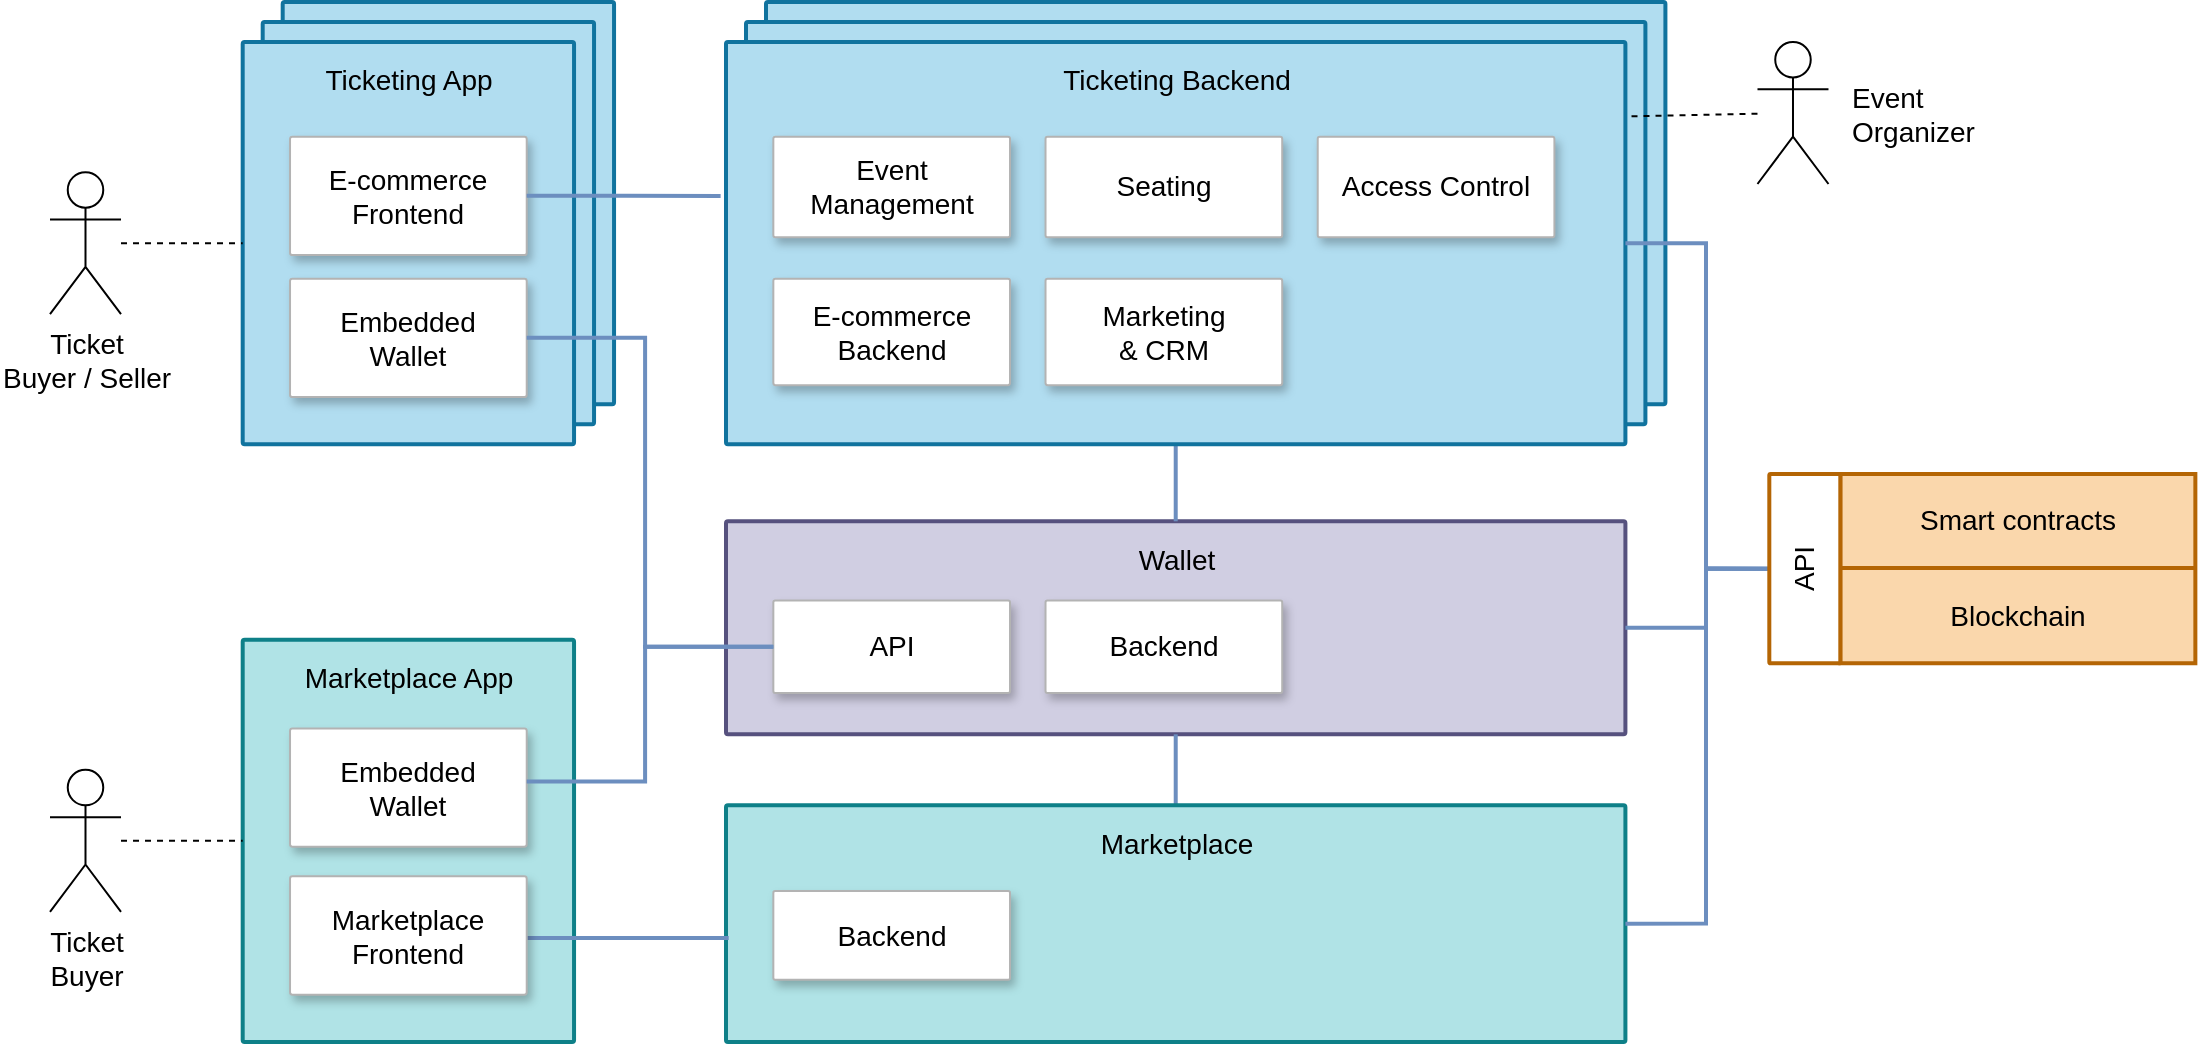 <mxfile version="14.5.10" type="github"><diagram id="HUxGvCVWDUhUsR-tMROc" name="Page-1"><mxGraphModel dx="1661" dy="838" grid="1" gridSize="10" guides="1" tooltips="1" connect="1" arrows="1" fold="1" page="1" pageScale="1" pageWidth="1169" pageHeight="827" background="#ffffff" math="0" shadow="0"><root><mxCell id="0"/><mxCell id="1" parent="0"/><mxCell id="AtteFo62oojEg_uhBykh-5" value="" style="points=[[0,0,0],[0.25,0,0],[0.5,0,0],[0.75,0,0],[1,0,0],[1,0.25,0],[1,0.5,0],[1,0.75,0],[1,1,0],[0.75,1,0],[0.5,1,0],[0.25,1,0],[0,1,0],[0,0.75,0],[0,0.5,0],[0,0.25,0]];rounded=1;absoluteArcSize=1;arcSize=2;html=1;shadow=0;dashed=0;fontSize=14;align=center;verticalAlign=top;spacing=10;spacingTop=-4;fillColor=#b1ddf0;strokeColor=#10739e;strokeWidth=2;" vertex="1" parent="1"><mxGeometry x="178.344" y="127" width="165.681" height="201.183" as="geometry"/></mxCell><mxCell id="AtteFo62oojEg_uhBykh-4" value="" style="points=[[0,0,0],[0.25,0,0],[0.5,0,0],[0.75,0,0],[1,0,0],[1,0.25,0],[1,0.5,0],[1,0.75,0],[1,1,0],[0.75,1,0],[0.5,1,0],[0.25,1,0],[0,1,0],[0,0.75,0],[0,0.5,0],[0,0.25,0]];rounded=1;absoluteArcSize=1;arcSize=2;html=1;shadow=0;dashed=0;fontSize=14;align=center;verticalAlign=top;spacing=10;spacingTop=-4;fillColor=#b1ddf0;strokeColor=#10739e;strokeWidth=2;" vertex="1" parent="1"><mxGeometry x="168.344" y="137" width="165.681" height="201.183" as="geometry"/></mxCell><mxCell id="AtteFo62oojEg_uhBykh-1" value="" style="points=[[0,0,0],[0.25,0,0],[0.5,0,0],[0.75,0,0],[1,0,0],[1,0.25,0],[1,0.5,0],[1,0.75,0],[1,1,0],[0.75,1,0],[0.5,1,0],[0.25,1,0],[0,1,0],[0,0.75,0],[0,0.5,0],[0,0.25,0]];rounded=1;absoluteArcSize=1;arcSize=2;html=1;shadow=0;dashed=0;fontSize=14;align=center;verticalAlign=top;spacing=10;spacingTop=-4;fillColor=#b1ddf0;strokeColor=#10739e;strokeWidth=2;" vertex="1" parent="1"><mxGeometry x="420.001" y="127" width="449.706" height="201.183" as="geometry"/></mxCell><mxCell id="AtteFo62oojEg_uhBykh-2" value="" style="points=[[0,0,0],[0.25,0,0],[0.5,0,0],[0.75,0,0],[1,0,0],[1,0.25,0],[1,0.5,0],[1,0.75,0],[1,1,0],[0.75,1,0],[0.5,1,0],[0.25,1,0],[0,1,0],[0,0.75,0],[0,0.5,0],[0,0.25,0]];rounded=1;absoluteArcSize=1;arcSize=2;html=1;shadow=0;dashed=0;fontSize=14;align=center;verticalAlign=top;spacing=10;spacingTop=-4;fillColor=#b1ddf0;strokeColor=#10739e;strokeWidth=2;" vertex="1" parent="1"><mxGeometry x="410.001" y="137" width="449.706" height="201.183" as="geometry"/></mxCell><mxCell id="Xia8TUtR7QgbiRvDQSHb-1038" value="Wallet" style="points=[[0,0,0],[0.25,0,0],[0.5,0,0],[0.75,0,0],[1,0,0],[1,0.25,0],[1,0.5,0],[1,0.75,0],[1,1,0],[0.75,1,0],[0.5,1,0],[0.25,1,0],[0,1,0],[0,0.75,0],[0,0.5,0],[0,0.25,0]];rounded=1;absoluteArcSize=1;arcSize=2;html=1;strokeColor=#56517e;shadow=0;dashed=0;fontSize=14;align=center;verticalAlign=top;spacing=10;spacingTop=-4;fillColor=#d0cee2;strokeWidth=2;" parent="1" vertex="1"><mxGeometry x="400.001" y="386.645" width="449.706" height="106.509" as="geometry"/></mxCell><mxCell id="Xia8TUtR7QgbiRvDQSHb-1060" value="Marketplace App" style="points=[[0,0,0],[0.25,0,0],[0.5,0,0],[0.75,0,0],[1,0,0],[1,0.25,0],[1,0.5,0],[1,0.75,0],[1,1,0],[0.75,1,0],[0.5,1,0],[0.25,1,0],[0,1,0],[0,0.75,0],[0,0.5,0],[0,0.25,0]];rounded=1;absoluteArcSize=1;arcSize=2;html=1;shadow=0;dashed=0;fontSize=14;align=center;verticalAlign=top;spacing=10;spacingTop=-4;fillColor=#b0e3e6;strokeColor=#0e8088;strokeWidth=2;" parent="1" vertex="1"><mxGeometry x="158.344" y="445.817" width="165.681" height="201.183" as="geometry"/></mxCell><mxCell id="ODiTWqgWh26u66qIhI0O-1039" style="edgeStyle=orthogonalEdgeStyle;rounded=0;orthogonalLoop=1;jettySize=auto;html=1;exitX=0.5;exitY=0;exitDx=0;exitDy=0;exitPerimeter=0;entryX=0.5;entryY=1;entryDx=0;entryDy=0;entryPerimeter=0;endArrow=none;endFill=0;dashed=0;fontSize=12;align=left;strokeColor=#6C8EBF;strokeWidth=2;labelBackgroundColor=none;startFill=1;" parent="1" source="Xia8TUtR7QgbiRvDQSHb-1017" target="Xia8TUtR7QgbiRvDQSHb-1038" edge="1"><mxGeometry x="44.97" y="147" as="geometry"/></mxCell><mxCell id="Xia8TUtR7QgbiRvDQSHb-1017" value="Marketplace" style="points=[[0,0,0],[0.25,0,0],[0.5,0,0],[0.75,0,0],[1,0,0],[1,0.25,0],[1,0.5,0],[1,0.75,0],[1,1,0],[0.75,1,0],[0.5,1,0],[0.25,1,0],[0,1,0],[0,0.75,0],[0,0.5,0],[0,0.25,0]];rounded=1;absoluteArcSize=1;arcSize=2;html=1;shadow=0;dashed=0;fontSize=14;align=center;verticalAlign=top;spacing=10;spacingTop=-4;fillColor=#b0e3e6;strokeColor=#0e8088;strokeWidth=2;" parent="1" vertex="1"><mxGeometry x="400.001" y="528.657" width="449.706" height="118.343" as="geometry"/></mxCell><mxCell id="Xia8TUtR7QgbiRvDQSHb-1018" value="Backend" style="rounded=1;whiteSpace=wrap;html=1;fillColor=#ffffff;shadow=1;fontSize=14;strokeWidth=1;arcSize=2;strokeColor=#B3B3B3;" parent="1" vertex="1"><mxGeometry x="423.67" y="571.556" width="118.344" height="44.379" as="geometry"/></mxCell><mxCell id="Xia8TUtR7QgbiRvDQSHb-1056" value="Ticketing App" style="points=[[0,0,0],[0.25,0,0],[0.5,0,0],[0.75,0,0],[1,0,0],[1,0.25,0],[1,0.5,0],[1,0.75,0],[1,1,0],[0.75,1,0],[0.5,1,0],[0.25,1,0],[0,1,0],[0,0.75,0],[0,0.5,0],[0,0.25,0]];rounded=1;absoluteArcSize=1;arcSize=2;html=1;shadow=0;dashed=0;fontSize=14;align=center;verticalAlign=top;spacing=10;spacingTop=-4;fillColor=#b1ddf0;strokeColor=#10739e;strokeWidth=2;" parent="1" vertex="1"><mxGeometry x="158.344" y="147" width="165.681" height="201.183" as="geometry"/></mxCell><mxCell id="Xia8TUtR7QgbiRvDQSHb-1057" value="E-commerce&lt;br style=&quot;font-size: 14px;&quot;&gt;Frontend" style="rounded=1;whiteSpace=wrap;html=1;fillColor=#ffffff;shadow=1;fontSize=14;strokeColor=#B3B3B3;strokeWidth=1;arcSize=2;" parent="1" vertex="1"><mxGeometry x="182.013" y="194.337" width="118.344" height="59.172" as="geometry"/></mxCell><mxCell id="Xia8TUtR7QgbiRvDQSHb-1058" value="Embedded&lt;br style=&quot;font-size: 14px;&quot;&gt;Wallet" style="rounded=1;whiteSpace=wrap;html=1;fillColor=#ffffff;shadow=1;fontSize=14;strokeColor=#B3B3B3;strokeWidth=1;arcSize=2;" parent="1" vertex="1"><mxGeometry x="182.013" y="265.343" width="118.344" height="59.172" as="geometry"/></mxCell><mxCell id="ODiTWqgWh26u66qIhI0O-1038" style="edgeStyle=orthogonalEdgeStyle;rounded=0;orthogonalLoop=1;jettySize=auto;html=1;exitX=0.5;exitY=1;exitDx=0;exitDy=0;exitPerimeter=0;entryX=0.5;entryY=0;entryDx=0;entryDy=0;entryPerimeter=0;endArrow=none;endFill=0;dashed=0;fontSize=12;align=left;strokeColor=#6C8EBF;strokeWidth=2;labelBackgroundColor=none;startFill=1;" parent="1" source="Xia8TUtR7QgbiRvDQSHb-1001" target="Xia8TUtR7QgbiRvDQSHb-1038" edge="1"><mxGeometry x="44.97" y="147" as="geometry"/></mxCell><mxCell id="Xia8TUtR7QgbiRvDQSHb-1001" value="Ticketing Backend" style="points=[[0,0,0],[0.25,0,0],[0.5,0,0],[0.75,0,0],[1,0,0],[1,0.25,0],[1,0.5,0],[1,0.75,0],[1,1,0],[0.75,1,0],[0.5,1,0],[0.25,1,0],[0,1,0],[0,0.75,0],[0,0.5,0],[0,0.25,0]];rounded=1;absoluteArcSize=1;arcSize=2;html=1;shadow=0;dashed=0;fontSize=14;align=center;verticalAlign=top;spacing=10;spacingTop=-4;fillColor=#b1ddf0;strokeColor=#10739e;strokeWidth=2;" parent="1" vertex="1"><mxGeometry x="400.001" y="147" width="449.706" height="201.183" as="geometry"/></mxCell><mxCell id="ODiTWqgWh26u66qIhI0O-1012" style="edgeStyle=orthogonalEdgeStyle;rounded=0;orthogonalLoop=1;jettySize=auto;html=1;entryX=-0.006;entryY=0.383;entryDx=0;entryDy=0;entryPerimeter=0;fontColor=#000000;endArrow=none;endFill=0;dashed=0;fontSize=12;align=left;strokeColor=#6C8EBF;strokeWidth=2;labelBackgroundColor=none;startFill=1;" parent="1" source="Xia8TUtR7QgbiRvDQSHb-1057" target="Xia8TUtR7QgbiRvDQSHb-1001" edge="1"><mxGeometry x="40" y="147" as="geometry"/></mxCell><mxCell id="Xia8TUtR7QgbiRvDQSHb-1009" value="Event&lt;br style=&quot;font-size: 14px;&quot;&gt;Management" style="rounded=1;whiteSpace=wrap;html=1;shadow=1;fontSize=14;strokeWidth=1;arcSize=2;strokeColor=#B3B3B3;" parent="1" vertex="1"><mxGeometry x="423.67" y="194.337" width="118.344" height="50.296" as="geometry"/></mxCell><mxCell id="Xia8TUtR7QgbiRvDQSHb-1010" value="Seating" style="rounded=1;whiteSpace=wrap;html=1;fillColor=#ffffff;shadow=1;fontSize=14;strokeWidth=1;arcSize=2;strokeColor=#B3B3B3;" parent="1" vertex="1"><mxGeometry x="559.765" y="194.337" width="118.344" height="50.296" as="geometry"/></mxCell><mxCell id="Xia8TUtR7QgbiRvDQSHb-1012" value="E-commerce&lt;br style=&quot;font-size: 14px;&quot;&gt;Backend" style="rounded=1;whiteSpace=wrap;html=1;fillColor=#ffffff;shadow=1;fontSize=14;strokeWidth=1;arcSize=2;strokeColor=#B3B3B3;" parent="1" vertex="1"><mxGeometry x="423.67" y="265.343" width="118.344" height="53.254" as="geometry"/></mxCell><mxCell id="Xia8TUtR7QgbiRvDQSHb-1015" value="Marketing&lt;br style=&quot;font-size: 14px;&quot;&gt;&amp;amp; CRM" style="rounded=1;whiteSpace=wrap;html=1;fillColor=#ffffff;shadow=1;fontSize=14;strokeWidth=1;arcSize=2;strokeColor=#B3B3B3;" parent="1" vertex="1"><mxGeometry x="559.765" y="265.343" width="118.344" height="53.254" as="geometry"/></mxCell><mxCell id="Xia8TUtR7QgbiRvDQSHb-1016" value="Access Control" style="rounded=1;whiteSpace=wrap;html=1;fillColor=#ffffff;shadow=1;fontSize=14;strokeWidth=1;arcSize=2;strokeColor=#B3B3B3;" parent="1" vertex="1"><mxGeometry x="695.861" y="194.337" width="118.344" height="50.296" as="geometry"/></mxCell><mxCell id="ODiTWqgWh26u66qIhI0O-1017" value="" style="rounded=0;orthogonalLoop=1;jettySize=auto;html=1;fontColor=#000000;endArrow=none;endFill=0;dashed=1;" parent="1" source="ODiTWqgWh26u66qIhI0O-1013" target="Xia8TUtR7QgbiRvDQSHb-1056" edge="1"><mxGeometry x="40" y="147" as="geometry"><mxPoint x="111.006" y="303.805" as="targetPoint"/></mxGeometry></mxCell><mxCell id="ODiTWqgWh26u66qIhI0O-1013" value="Ticket&lt;br&gt;Buyer / Seller" style="shape=umlActor;verticalLabelPosition=bottom;verticalAlign=top;html=1;outlineConnect=0;fontColor=#000000;strokeColor=#000000;fillColor=none;align=center;labelPosition=center;fontSize=14;" parent="1" vertex="1"><mxGeometry x="62" y="212.089" width="35.503" height="71.006" as="geometry"/></mxCell><mxCell id="ODiTWqgWh26u66qIhI0O-1046" value="" style="rounded=0;orthogonalLoop=1;jettySize=auto;html=1;endArrow=none;endFill=0;dashed=1;" parent="1" source="ODiTWqgWh26u66qIhI0O-1029" target="Xia8TUtR7QgbiRvDQSHb-1060" edge="1"><mxGeometry x="40" y="147" as="geometry"/></mxCell><mxCell id="ODiTWqgWh26u66qIhI0O-1029" value="Ticket&lt;br&gt;Buyer" style="shape=umlActor;verticalLabelPosition=bottom;verticalAlign=top;html=1;outlineConnect=0;fontColor=#000000;strokeColor=#000000;fillColor=none;align=center;fontSize=14;" parent="1" vertex="1"><mxGeometry x="62" y="510.905" width="35.503" height="71.006" as="geometry"/></mxCell><mxCell id="ODiTWqgWh26u66qIhI0O-1053" value="" style="edgeStyle=none;rounded=0;orthogonalLoop=1;jettySize=auto;html=1;fontColor=#000000;endArrow=none;endFill=0;dashed=1;entryX=1.002;entryY=0.185;entryDx=0;entryDy=0;entryPerimeter=0;" parent="1" source="ODiTWqgWh26u66qIhI0O-1030" target="Xia8TUtR7QgbiRvDQSHb-1001" edge="1"><mxGeometry x="40" y="147" as="geometry"/></mxCell><mxCell id="ODiTWqgWh26u66qIhI0O-1030" value="Event&lt;br&gt;Organizer" style="shape=umlActor;verticalLabelPosition=middle;verticalAlign=middle;html=1;outlineConnect=0;fontColor=#000000;strokeColor=#000000;fillColor=none;align=left;labelPosition=right;fontSize=14;spacingLeft=10;" parent="1" vertex="1"><mxGeometry x="915.744" y="147" width="35.503" height="71.006" as="geometry"/></mxCell><mxCell id="ODiTWqgWh26u66qIhI0O-1041" style="edgeStyle=orthogonalEdgeStyle;rounded=0;orthogonalLoop=1;jettySize=auto;html=1;entryX=0.003;entryY=0.561;entryDx=0;entryDy=0;entryPerimeter=0;endArrow=none;endFill=0;dashed=0;fontSize=12;align=left;strokeColor=#6C8EBF;strokeWidth=2;labelBackgroundColor=none;startFill=1;" parent="1" source="Xia8TUtR7QgbiRvDQSHb-1061" target="Xia8TUtR7QgbiRvDQSHb-1017" edge="1"><mxGeometry x="40" y="147" as="geometry"><Array as="points"><mxPoint x="324.025" y="594.929"/><mxPoint x="324.025" y="594.929"/></Array></mxGeometry></mxCell><mxCell id="Xia8TUtR7QgbiRvDQSHb-1061" value="Marketplace&lt;br style=&quot;font-size: 14px;&quot;&gt;Frontend" style="rounded=1;whiteSpace=wrap;html=1;fillColor=#ffffff;shadow=1;fontSize=14;strokeColor=#B3B3B3;strokeWidth=1;arcSize=2;" parent="1" vertex="1"><mxGeometry x="182.013" y="564.16" width="118.344" height="59.172" as="geometry"/></mxCell><mxCell id="Xia8TUtR7QgbiRvDQSHb-1062" value="Embedded&lt;br style=&quot;font-size: 14px;&quot;&gt;Wallet" style="rounded=1;whiteSpace=wrap;html=1;fillColor=#ffffff;shadow=1;fontSize=14;strokeColor=#B3B3B3;strokeWidth=1;arcSize=2;" parent="1" vertex="1"><mxGeometry x="182.013" y="490.195" width="118.344" height="59.172" as="geometry"/></mxCell><mxCell id="ODiTWqgWh26u66qIhI0O-1064" style="edgeStyle=orthogonalEdgeStyle;rounded=0;orthogonalLoop=1;jettySize=auto;html=1;exitX=1;exitY=0.5;exitDx=0;exitDy=0;exitPerimeter=0;fontColor=#000000;endArrow=none;endFill=0;dashed=0;fontSize=12;align=left;strokeColor=#6C8EBF;strokeWidth=2;labelBackgroundColor=none;startFill=1;entryX=0.5;entryY=0;entryDx=0;entryDy=0;" parent="1" source="Xia8TUtR7QgbiRvDQSHb-1038" edge="1" target="ODiTWqgWh26u66qIhI0O-1060"><mxGeometry x="40" y="147" as="geometry"><mxPoint x="892.075" y="410.314" as="targetPoint"/><Array as="points"><mxPoint x="890" y="440"/><mxPoint x="890" y="410"/></Array></mxGeometry></mxCell><mxCell id="Xia8TUtR7QgbiRvDQSHb-1039" value="API" style="rounded=1;whiteSpace=wrap;html=1;fillColor=#ffffff;shadow=1;fontSize=14;strokeWidth=1;arcSize=2;strokeColor=#B3B3B3;" parent="1" vertex="1"><mxGeometry x="423.67" y="426.29" width="118.344" height="46.154" as="geometry"/></mxCell><mxCell id="ODiTWqgWh26u66qIhI0O-1008" style="edgeStyle=orthogonalEdgeStyle;rounded=0;orthogonalLoop=1;jettySize=auto;html=1;fontColor=#000000;endArrow=none;endFill=0;dashed=0;fontSize=12;align=left;strokeColor=#6C8EBF;strokeWidth=2;labelBackgroundColor=none;startFill=1;entryX=0;entryY=0.5;entryDx=0;entryDy=0;" parent="1" source="Xia8TUtR7QgbiRvDQSHb-1058" target="Xia8TUtR7QgbiRvDQSHb-1039" edge="1"><mxGeometry x="40" y="147" as="geometry"><mxPoint x="418.7" y="445.817" as="targetPoint"/><Array as="points"><mxPoint x="359.528" y="295.521"/><mxPoint x="359.528" y="449.367"/></Array></mxGeometry></mxCell><mxCell id="ODiTWqgWh26u66qIhI0O-1010" style="edgeStyle=orthogonalEdgeStyle;rounded=0;orthogonalLoop=1;jettySize=auto;html=1;entryX=0;entryY=0.5;entryDx=0;entryDy=0;fontColor=#000000;endArrow=none;endFill=0;dashed=0;fontSize=12;align=left;strokeColor=#6C8EBF;strokeWidth=2;labelBackgroundColor=none;startFill=1;" parent="1" source="Xia8TUtR7QgbiRvDQSHb-1062" target="Xia8TUtR7QgbiRvDQSHb-1039" edge="1"><mxGeometry x="40" y="147" as="geometry"><Array as="points"><mxPoint x="359.528" y="516.822"/><mxPoint x="359.528" y="449.367"/></Array></mxGeometry></mxCell><mxCell id="ODiTWqgWh26u66qIhI0O-1009" value="Backend" style="rounded=1;whiteSpace=wrap;html=1;fillColor=#ffffff;shadow=1;fontSize=14;strokeWidth=1;arcSize=2;strokeColor=#B3B3B3;" parent="1" vertex="1"><mxGeometry x="559.765" y="426.29" width="118.344" height="46.154" as="geometry"/></mxCell><mxCell id="ODiTWqgWh26u66qIhI0O-1063" style="edgeStyle=orthogonalEdgeStyle;rounded=0;orthogonalLoop=1;jettySize=auto;html=1;exitX=1;exitY=0.5;exitDx=0;exitDy=0;exitPerimeter=0;entryX=0.5;entryY=0;entryDx=0;entryDy=0;fontColor=#000000;endArrow=none;endFill=0;dashed=0;fontSize=12;align=left;strokeColor=#6C8EBF;strokeWidth=2;labelBackgroundColor=none;startFill=1;" parent="1" source="Xia8TUtR7QgbiRvDQSHb-1017" target="ODiTWqgWh26u66qIhI0O-1060" edge="1"><mxGeometry x="40" y="147" as="geometry"><Array as="points"><mxPoint x="890" y="588"/><mxPoint x="890" y="410"/></Array></mxGeometry></mxCell><mxCell id="ODiTWqgWh26u66qIhI0O-1065" style="edgeStyle=orthogonalEdgeStyle;rounded=0;orthogonalLoop=1;jettySize=auto;html=1;exitX=1;exitY=0.5;exitDx=0;exitDy=0;exitPerimeter=0;entryX=0.5;entryY=0;entryDx=0;entryDy=0;fontColor=#000000;endArrow=none;endFill=0;dashed=0;fontSize=12;align=left;strokeColor=#6C8EBF;strokeWidth=2;labelBackgroundColor=none;startFill=1;" parent="1" source="Xia8TUtR7QgbiRvDQSHb-1001" target="ODiTWqgWh26u66qIhI0O-1060" edge="1"><mxGeometry x="40" y="147" as="geometry"><Array as="points"><mxPoint x="890" y="248"/><mxPoint x="890" y="410"/></Array></mxGeometry></mxCell><mxCell id="ODiTWqgWh26u66qIhI0O-1061" value="" style="group" parent="1" vertex="1" connectable="0"><mxGeometry x="921.661" y="362.976" width="213.019" height="94.675" as="geometry"/></mxCell><mxCell id="ODiTWqgWh26u66qIhI0O-1055" value="" style="shape=table;html=1;whiteSpace=wrap;startSize=0;container=1;collapsible=0;childLayout=tableLayout;strokeColor=#b46504;fillColor=#fad7ac;strokeWidth=2;fontSize=14;" parent="ODiTWqgWh26u66qIhI0O-1061" vertex="1"><mxGeometry x="35.503" width="177.516" height="94.675" as="geometry"/></mxCell><mxCell id="ODiTWqgWh26u66qIhI0O-1056" value="" style="shape=partialRectangle;html=1;whiteSpace=wrap;collapsible=0;dropTarget=0;pointerEvents=0;fillColor=none;top=0;left=0;bottom=0;right=0;points=[[0,0.5],[1,0.5]];portConstraint=eastwest;" parent="ODiTWqgWh26u66qIhI0O-1055" vertex="1"><mxGeometry width="177.516" height="47" as="geometry"/></mxCell><mxCell id="ODiTWqgWh26u66qIhI0O-1057" value="Smart contracts" style="shape=partialRectangle;html=1;whiteSpace=wrap;connectable=0;overflow=hidden;fillColor=none;top=0;left=0;bottom=0;right=0;fontSize=14;" parent="ODiTWqgWh26u66qIhI0O-1056" vertex="1"><mxGeometry width="178" height="47" as="geometry"/></mxCell><mxCell id="ODiTWqgWh26u66qIhI0O-1058" value="" style="shape=partialRectangle;html=1;whiteSpace=wrap;collapsible=0;dropTarget=0;pointerEvents=0;fillColor=none;top=0;left=0;bottom=0;right=0;points=[[0,0.5],[1,0.5]];portConstraint=eastwest;" parent="ODiTWqgWh26u66qIhI0O-1055" vertex="1"><mxGeometry y="47" width="177.516" height="48" as="geometry"/></mxCell><mxCell id="ODiTWqgWh26u66qIhI0O-1059" value="Blockchain" style="shape=partialRectangle;html=1;whiteSpace=wrap;connectable=0;overflow=hidden;fillColor=none;top=0;left=0;bottom=0;right=0;fontSize=14;" parent="ODiTWqgWh26u66qIhI0O-1058" vertex="1"><mxGeometry width="178" height="48" as="geometry"/></mxCell><mxCell id="ODiTWqgWh26u66qIhI0O-1060" value="API" style="rounded=1;whiteSpace=wrap;html=1;align=center;labelBorderColor=none;rotation=-90;shadow=0;fontSize=14;strokeWidth=2;arcSize=2;strokeColor=#b46504;fillColor=#FFFFFF;" parent="ODiTWqgWh26u66qIhI0O-1061" vertex="1"><mxGeometry x="-29.586" y="29.586" width="94.675" height="35.503" as="geometry"/></mxCell></root></mxGraphModel></diagram></mxfile>